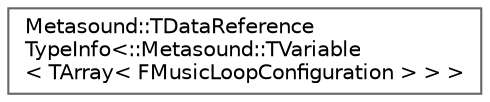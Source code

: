 digraph "Graphical Class Hierarchy"
{
 // INTERACTIVE_SVG=YES
 // LATEX_PDF_SIZE
  bgcolor="transparent";
  edge [fontname=Helvetica,fontsize=10,labelfontname=Helvetica,labelfontsize=10];
  node [fontname=Helvetica,fontsize=10,shape=box,height=0.2,width=0.4];
  rankdir="LR";
  Node0 [id="Node000000",label="Metasound::TDataReference\lTypeInfo\<::Metasound::TVariable\l\< TArray\< FMusicLoopConfiguration \> \> \>",height=0.2,width=0.4,color="grey40", fillcolor="white", style="filled",URL="$d4/d48/struct_1_1Metasound_1_1TDataReferenceTypeInfo_3_1_1Metasound_1_1TVariable_3_01TArray_3_01FMusicLoopConfiguration_01_4_01_4_01_4.html",tooltip=" "];
}

